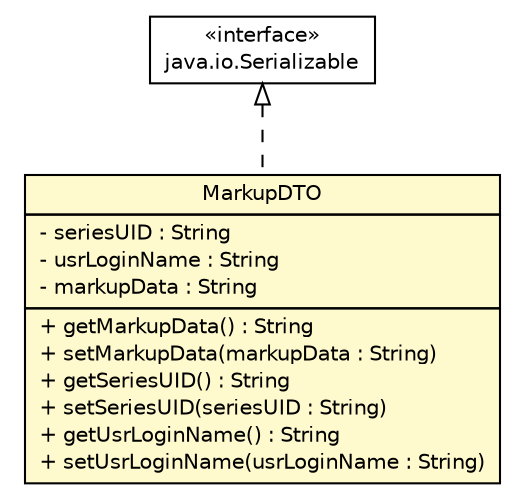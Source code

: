 #!/usr/local/bin/dot
#
# Class diagram 
# Generated by UmlGraph version 4.8 (http://www.spinellis.gr/sw/umlgraph)
#

digraph G {
	edge [fontname="Helvetica",fontsize=10,labelfontname="Helvetica",labelfontsize=10];
	node [fontname="Helvetica",fontsize=10,shape=plaintext];
	// gov.nih.nci.ncia.dto.MarkupDTO
	c24853 [label=<<table border="0" cellborder="1" cellspacing="0" cellpadding="2" port="p" bgcolor="lemonChiffon" href="./MarkupDTO.html">
		<tr><td><table border="0" cellspacing="0" cellpadding="1">
			<tr><td> MarkupDTO </td></tr>
		</table></td></tr>
		<tr><td><table border="0" cellspacing="0" cellpadding="1">
			<tr><td align="left"> - seriesUID : String </td></tr>
			<tr><td align="left"> - usrLoginName : String </td></tr>
			<tr><td align="left"> - markupData : String </td></tr>
		</table></td></tr>
		<tr><td><table border="0" cellspacing="0" cellpadding="1">
			<tr><td align="left"> + getMarkupData() : String </td></tr>
			<tr><td align="left"> + setMarkupData(markupData : String) </td></tr>
			<tr><td align="left"> + getSeriesUID() : String </td></tr>
			<tr><td align="left"> + setSeriesUID(seriesUID : String) </td></tr>
			<tr><td align="left"> + getUsrLoginName() : String </td></tr>
			<tr><td align="left"> + setUsrLoginName(usrLoginName : String) </td></tr>
		</table></td></tr>
		</table>>, fontname="Helvetica", fontcolor="black", fontsize=10.0];
	//gov.nih.nci.ncia.dto.MarkupDTO implements java.io.Serializable
	c25034:p -> c24853:p [dir=back,arrowtail=empty,style=dashed];
	// java.io.Serializable
	c25034 [label=<<table border="0" cellborder="1" cellspacing="0" cellpadding="2" port="p" href="http://java.sun.com/j2se/1.4.2/docs/api/java/io/Serializable.html">
		<tr><td><table border="0" cellspacing="0" cellpadding="1">
			<tr><td> &laquo;interface&raquo; </td></tr>
			<tr><td> java.io.Serializable </td></tr>
		</table></td></tr>
		</table>>, fontname="Helvetica", fontcolor="black", fontsize=10.0];
}

